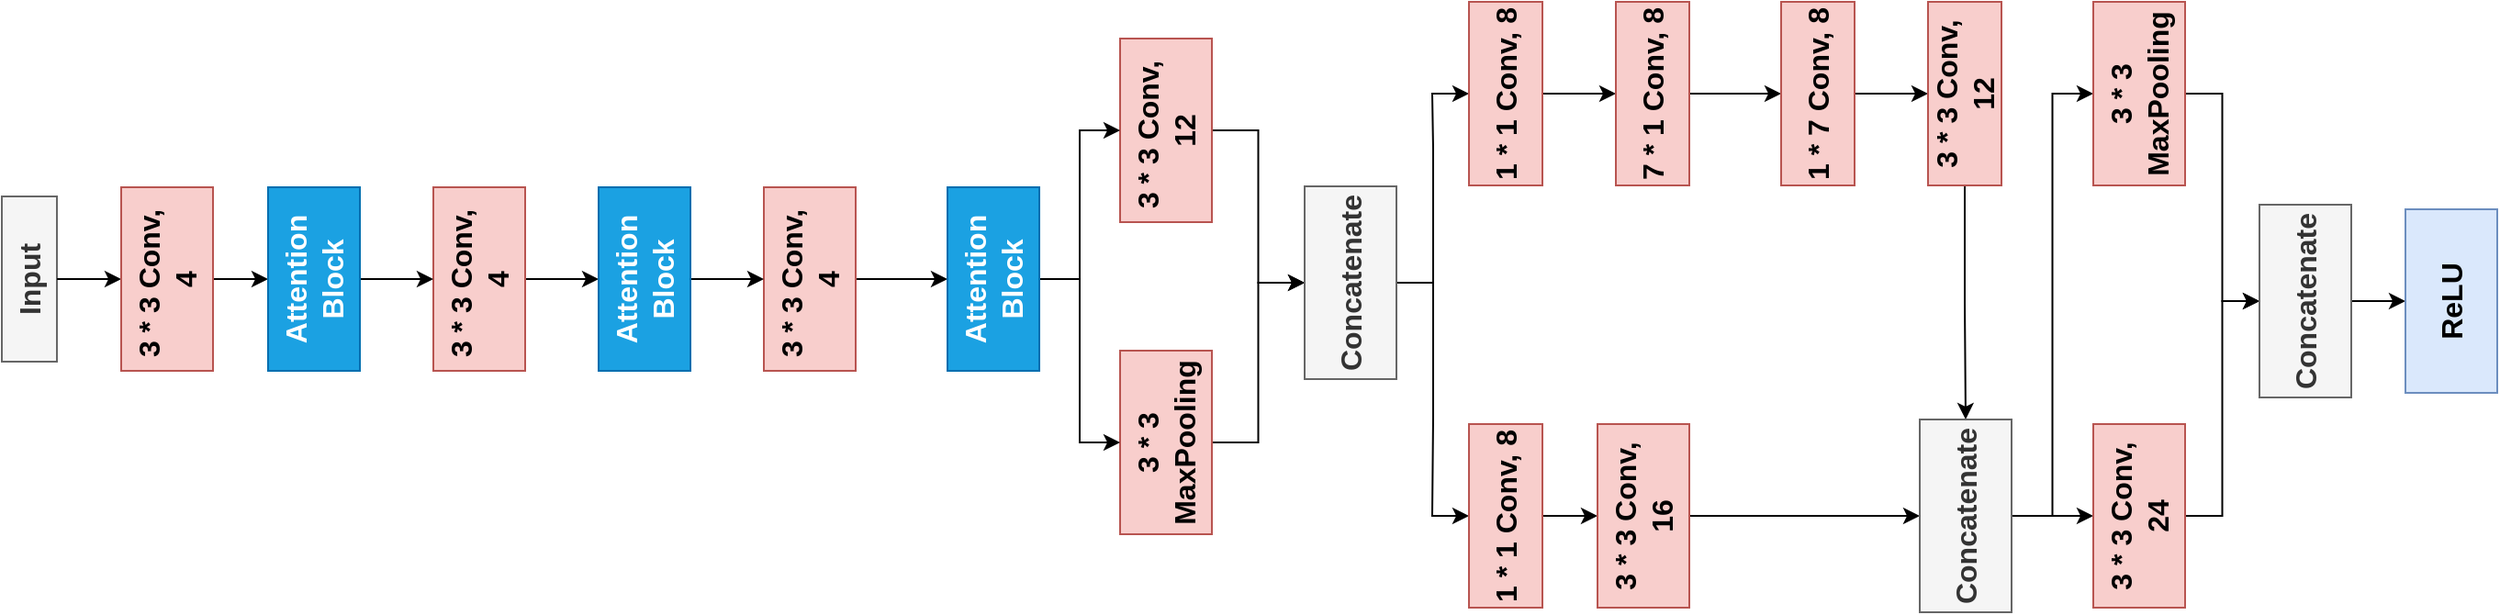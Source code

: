 <mxfile version="24.2.1" type="device">
  <diagram name="Page-1" id="DO6HC1Cg_AjithylnmHq">
    <mxGraphModel dx="1513" dy="753" grid="1" gridSize="10" guides="1" tooltips="1" connect="1" arrows="1" fold="1" page="1" pageScale="1" pageWidth="827" pageHeight="1169" math="0" shadow="0">
      <root>
        <mxCell id="0" />
        <mxCell id="1" parent="0" />
        <mxCell id="4pS2oESPn0pQ5O-UA64N-1" value="" style="group;rotation=-90;" parent="1" vertex="1" connectable="0">
          <mxGeometry x="138" y="60" width="332" height="1030" as="geometry" />
        </mxCell>
        <mxCell id="4pS2oESPn0pQ5O-UA64N-11" style="edgeStyle=orthogonalEdgeStyle;rounded=0;orthogonalLoop=1;jettySize=auto;html=1;exitX=0.5;exitY=1;exitDx=0;exitDy=0;entryX=0.5;entryY=0;entryDx=0;entryDy=0;" parent="4pS2oESPn0pQ5O-UA64N-1" source="4pS2oESPn0pQ5O-UA64N-12" target="4pS2oESPn0pQ5O-UA64N-17" edge="1">
          <mxGeometry relative="1" as="geometry" />
        </mxCell>
        <mxCell id="4pS2oESPn0pQ5O-UA64N-12" value="&lt;span style=&quot;font-size: 16px;&quot;&gt;&lt;b&gt;3 * 3 MaxPooling&lt;/b&gt;&lt;/span&gt;" style="rounded=0;whiteSpace=wrap;html=1;fillColor=#f8cecc;strokeColor=#b85450;rotation=-90;" parent="4pS2oESPn0pQ5O-UA64N-1" vertex="1">
          <mxGeometry x="-94" y="564" width="100" height="50" as="geometry" />
        </mxCell>
        <mxCell id="4pS2oESPn0pQ5O-UA64N-13" style="edgeStyle=orthogonalEdgeStyle;rounded=0;orthogonalLoop=1;jettySize=auto;html=1;exitX=0.5;exitY=1;exitDx=0;exitDy=0;entryX=0.5;entryY=0;entryDx=0;entryDy=0;" parent="4pS2oESPn0pQ5O-UA64N-1" source="4pS2oESPn0pQ5O-UA64N-14" target="4pS2oESPn0pQ5O-UA64N-17" edge="1">
          <mxGeometry relative="1" as="geometry" />
        </mxCell>
        <mxCell id="4pS2oESPn0pQ5O-UA64N-14" value="&lt;b&gt;&lt;font style=&quot;font-size: 16px;&quot;&gt;3 * 3 Conv,&amp;nbsp;&lt;/font&gt;&lt;/b&gt;&lt;div&gt;&lt;span style=&quot;font-size: 16px;&quot;&gt;&lt;b&gt;12&lt;/b&gt;&lt;/span&gt;&lt;/div&gt;" style="rounded=0;whiteSpace=wrap;html=1;fillColor=#f8cecc;strokeColor=#b85450;rotation=-90;" parent="4pS2oESPn0pQ5O-UA64N-1" vertex="1">
          <mxGeometry x="-94" y="394" width="100" height="50" as="geometry" />
        </mxCell>
        <mxCell id="4pS2oESPn0pQ5O-UA64N-15" style="edgeStyle=orthogonalEdgeStyle;rounded=0;orthogonalLoop=1;jettySize=auto;html=1;exitX=0.5;exitY=1;exitDx=0;exitDy=0;entryX=0.5;entryY=0;entryDx=0;entryDy=0;" parent="4pS2oESPn0pQ5O-UA64N-1" source="4pS2oESPn0pQ5O-UA64N-17" target="4pS2oESPn0pQ5O-UA64N-19" edge="1">
          <mxGeometry relative="1" as="geometry" />
        </mxCell>
        <mxCell id="4pS2oESPn0pQ5O-UA64N-16" style="edgeStyle=orthogonalEdgeStyle;rounded=0;orthogonalLoop=1;jettySize=auto;html=1;exitX=0.5;exitY=1;exitDx=0;exitDy=0;entryX=0.5;entryY=0;entryDx=0;entryDy=0;" parent="4pS2oESPn0pQ5O-UA64N-1" source="4pS2oESPn0pQ5O-UA64N-17" target="4pS2oESPn0pQ5O-UA64N-23" edge="1">
          <mxGeometry relative="1" as="geometry" />
        </mxCell>
        <mxCell id="4pS2oESPn0pQ5O-UA64N-17" value="&lt;span style=&quot;font-size: 16px;&quot;&gt;&lt;b&gt;Concatenate&lt;/b&gt;&lt;/span&gt;" style="rounded=0;whiteSpace=wrap;html=1;fillColor=#f5f5f5;strokeColor=#666666;fontColor=#333333;rotation=-90;" parent="4pS2oESPn0pQ5O-UA64N-1" vertex="1">
          <mxGeometry x="4" y="477" width="105" height="50" as="geometry" />
        </mxCell>
        <mxCell id="4pS2oESPn0pQ5O-UA64N-18" value="" style="edgeStyle=orthogonalEdgeStyle;rounded=0;orthogonalLoop=1;jettySize=auto;html=1;" parent="4pS2oESPn0pQ5O-UA64N-1" source="4pS2oESPn0pQ5O-UA64N-19" target="4pS2oESPn0pQ5O-UA64N-21" edge="1">
          <mxGeometry relative="1" as="geometry" />
        </mxCell>
        <mxCell id="4pS2oESPn0pQ5O-UA64N-19" value="&lt;span style=&quot;font-size: 16px;&quot;&gt;&lt;b&gt;1 * 1 Conv, 8&lt;/b&gt;&lt;/span&gt;" style="rounded=0;whiteSpace=wrap;html=1;fillColor=#f8cecc;strokeColor=#b85450;rotation=-90;" parent="4pS2oESPn0pQ5O-UA64N-1" vertex="1">
          <mxGeometry x="91" y="609" width="100" height="40" as="geometry" />
        </mxCell>
        <mxCell id="4pS2oESPn0pQ5O-UA64N-20" style="edgeStyle=orthogonalEdgeStyle;rounded=0;orthogonalLoop=1;jettySize=auto;html=1;exitX=0.5;exitY=1;exitDx=0;exitDy=0;entryX=0.5;entryY=0;entryDx=0;entryDy=0;" parent="4pS2oESPn0pQ5O-UA64N-1" source="4pS2oESPn0pQ5O-UA64N-21" target="4pS2oESPn0pQ5O-UA64N-32" edge="1">
          <mxGeometry relative="1" as="geometry" />
        </mxCell>
        <mxCell id="4pS2oESPn0pQ5O-UA64N-21" value="&lt;span style=&quot;font-size: 16px;&quot;&gt;&lt;b&gt;3 * 3 Conv, 16&lt;/b&gt;&lt;/span&gt;" style="rounded=0;whiteSpace=wrap;html=1;fillColor=#f8cecc;strokeColor=#b85450;rotation=-90;" parent="4pS2oESPn0pQ5O-UA64N-1" vertex="1">
          <mxGeometry x="166" y="604" width="100" height="50" as="geometry" />
        </mxCell>
        <mxCell id="4pS2oESPn0pQ5O-UA64N-22" value="" style="edgeStyle=orthogonalEdgeStyle;rounded=0;orthogonalLoop=1;jettySize=auto;html=1;" parent="4pS2oESPn0pQ5O-UA64N-1" source="4pS2oESPn0pQ5O-UA64N-23" target="4pS2oESPn0pQ5O-UA64N-25" edge="1">
          <mxGeometry relative="1" as="geometry" />
        </mxCell>
        <mxCell id="4pS2oESPn0pQ5O-UA64N-23" value="&lt;span style=&quot;font-size: 16px;&quot;&gt;&lt;b&gt;1 * 1 Conv, 8&lt;/b&gt;&lt;/span&gt;" style="rounded=0;whiteSpace=wrap;html=1;fillColor=#f8cecc;strokeColor=#b85450;rotation=-90;" parent="4pS2oESPn0pQ5O-UA64N-1" vertex="1">
          <mxGeometry x="91" y="379" width="100" height="40" as="geometry" />
        </mxCell>
        <mxCell id="4pS2oESPn0pQ5O-UA64N-24" value="" style="edgeStyle=orthogonalEdgeStyle;rounded=0;orthogonalLoop=1;jettySize=auto;html=1;" parent="4pS2oESPn0pQ5O-UA64N-1" source="4pS2oESPn0pQ5O-UA64N-25" target="4pS2oESPn0pQ5O-UA64N-27" edge="1">
          <mxGeometry relative="1" as="geometry" />
        </mxCell>
        <mxCell id="4pS2oESPn0pQ5O-UA64N-25" value="&lt;span style=&quot;font-size: 16px;&quot;&gt;&lt;b&gt;7 * 1 Conv, 8&lt;/b&gt;&lt;/span&gt;" style="rounded=0;whiteSpace=wrap;html=1;fillColor=#f8cecc;strokeColor=#b85450;rotation=-90;" parent="4pS2oESPn0pQ5O-UA64N-1" vertex="1">
          <mxGeometry x="171" y="379" width="100" height="40" as="geometry" />
        </mxCell>
        <mxCell id="4pS2oESPn0pQ5O-UA64N-26" value="" style="edgeStyle=orthogonalEdgeStyle;rounded=0;orthogonalLoop=1;jettySize=auto;html=1;" parent="4pS2oESPn0pQ5O-UA64N-1" source="4pS2oESPn0pQ5O-UA64N-27" target="4pS2oESPn0pQ5O-UA64N-29" edge="1">
          <mxGeometry relative="1" as="geometry" />
        </mxCell>
        <mxCell id="4pS2oESPn0pQ5O-UA64N-27" value="&lt;span style=&quot;font-size: 16px;&quot;&gt;&lt;b&gt;1 * 7 Conv, 8&lt;/b&gt;&lt;/span&gt;" style="rounded=0;whiteSpace=wrap;html=1;fillColor=#f8cecc;strokeColor=#b85450;rotation=-90;" parent="4pS2oESPn0pQ5O-UA64N-1" vertex="1">
          <mxGeometry x="261" y="379" width="100" height="40" as="geometry" />
        </mxCell>
        <mxCell id="4pS2oESPn0pQ5O-UA64N-28" style="edgeStyle=orthogonalEdgeStyle;rounded=0;orthogonalLoop=1;jettySize=auto;html=1;exitX=0;exitY=0.5;exitDx=0;exitDy=0;entryX=1;entryY=0.5;entryDx=0;entryDy=0;" parent="4pS2oESPn0pQ5O-UA64N-1" source="4pS2oESPn0pQ5O-UA64N-29" target="4pS2oESPn0pQ5O-UA64N-32" edge="1">
          <mxGeometry relative="1" as="geometry" />
        </mxCell>
        <mxCell id="4pS2oESPn0pQ5O-UA64N-29" value="&lt;span style=&quot;font-size: 16px;&quot;&gt;&lt;b&gt;3 * 3 Conv, 12&lt;/b&gt;&lt;/span&gt;" style="rounded=0;whiteSpace=wrap;html=1;fillColor=#f8cecc;strokeColor=#b85450;rotation=-90;" parent="4pS2oESPn0pQ5O-UA64N-1" vertex="1">
          <mxGeometry x="341" y="379" width="100" height="40" as="geometry" />
        </mxCell>
        <mxCell id="4pS2oESPn0pQ5O-UA64N-30" style="edgeStyle=orthogonalEdgeStyle;rounded=0;orthogonalLoop=1;jettySize=auto;html=1;exitX=0.5;exitY=1;exitDx=0;exitDy=0;entryX=0.5;entryY=0;entryDx=0;entryDy=0;" parent="4pS2oESPn0pQ5O-UA64N-1" source="4pS2oESPn0pQ5O-UA64N-32" target="4pS2oESPn0pQ5O-UA64N-36" edge="1">
          <mxGeometry relative="1" as="geometry" />
        </mxCell>
        <mxCell id="4pS2oESPn0pQ5O-UA64N-31" style="edgeStyle=orthogonalEdgeStyle;rounded=0;orthogonalLoop=1;jettySize=auto;html=1;exitX=0.5;exitY=1;exitDx=0;exitDy=0;entryX=0.5;entryY=0;entryDx=0;entryDy=0;" parent="4pS2oESPn0pQ5O-UA64N-1" source="4pS2oESPn0pQ5O-UA64N-32" target="4pS2oESPn0pQ5O-UA64N-34" edge="1">
          <mxGeometry relative="1" as="geometry" />
        </mxCell>
        <mxCell id="4pS2oESPn0pQ5O-UA64N-32" value="&lt;span style=&quot;font-size: 16px;&quot;&gt;&lt;b&gt;Concatenate&lt;/b&gt;&lt;/span&gt;" style="rounded=0;whiteSpace=wrap;html=1;fillColor=#f5f5f5;strokeColor=#666666;fontColor=#333333;rotation=-90;" parent="4pS2oESPn0pQ5O-UA64N-1" vertex="1">
          <mxGeometry x="339" y="604" width="105" height="50" as="geometry" />
        </mxCell>
        <mxCell id="4pS2oESPn0pQ5O-UA64N-33" style="edgeStyle=orthogonalEdgeStyle;rounded=0;orthogonalLoop=1;jettySize=auto;html=1;exitX=0.5;exitY=1;exitDx=0;exitDy=0;entryX=0.5;entryY=0;entryDx=0;entryDy=0;" parent="4pS2oESPn0pQ5O-UA64N-1" source="4pS2oESPn0pQ5O-UA64N-34" target="4pS2oESPn0pQ5O-UA64N-38" edge="1">
          <mxGeometry relative="1" as="geometry" />
        </mxCell>
        <mxCell id="4pS2oESPn0pQ5O-UA64N-34" value="&lt;span style=&quot;font-size: 16px;&quot;&gt;&lt;b&gt;3 * 3 Conv, 24&lt;/b&gt;&lt;/span&gt;" style="rounded=0;whiteSpace=wrap;html=1;fillColor=#f8cecc;strokeColor=#b85450;rotation=-90;" parent="4pS2oESPn0pQ5O-UA64N-1" vertex="1">
          <mxGeometry x="436" y="604" width="100" height="50" as="geometry" />
        </mxCell>
        <mxCell id="4pS2oESPn0pQ5O-UA64N-35" style="edgeStyle=orthogonalEdgeStyle;rounded=0;orthogonalLoop=1;jettySize=auto;html=1;exitX=0.5;exitY=1;exitDx=0;exitDy=0;entryX=0.5;entryY=0;entryDx=0;entryDy=0;" parent="4pS2oESPn0pQ5O-UA64N-1" source="4pS2oESPn0pQ5O-UA64N-36" target="4pS2oESPn0pQ5O-UA64N-38" edge="1">
          <mxGeometry relative="1" as="geometry">
            <mxPoint x="561" y="429" as="targetPoint" />
          </mxGeometry>
        </mxCell>
        <mxCell id="4pS2oESPn0pQ5O-UA64N-36" value="&lt;span style=&quot;font-size: 16px;&quot;&gt;&lt;b&gt;3 * 3 MaxPooling&lt;/b&gt;&lt;/span&gt;" style="rounded=0;whiteSpace=wrap;html=1;fillColor=#f8cecc;strokeColor=#b85450;rotation=-90;" parent="4pS2oESPn0pQ5O-UA64N-1" vertex="1">
          <mxGeometry x="436" y="374" width="100" height="50" as="geometry" />
        </mxCell>
        <mxCell id="4pS2oESPn0pQ5O-UA64N-37" value="" style="edgeStyle=orthogonalEdgeStyle;rounded=0;orthogonalLoop=1;jettySize=auto;html=1;" parent="4pS2oESPn0pQ5O-UA64N-1" source="4pS2oESPn0pQ5O-UA64N-38" target="4pS2oESPn0pQ5O-UA64N-39" edge="1">
          <mxGeometry relative="1" as="geometry" />
        </mxCell>
        <mxCell id="4pS2oESPn0pQ5O-UA64N-38" value="&lt;span style=&quot;font-size: 16px;&quot;&gt;&lt;b&gt;Concatenate&lt;/b&gt;&lt;/span&gt;" style="rounded=0;whiteSpace=wrap;html=1;fillColor=#f5f5f5;strokeColor=#666666;fontColor=#333333;rotation=-90;" parent="4pS2oESPn0pQ5O-UA64N-1" vertex="1">
          <mxGeometry x="524" y="487" width="105" height="50" as="geometry" />
        </mxCell>
        <mxCell id="4pS2oESPn0pQ5O-UA64N-39" value="&lt;span style=&quot;font-size: 16px;&quot;&gt;&lt;b&gt;ReLU&lt;/b&gt;&lt;/span&gt;" style="rounded=0;whiteSpace=wrap;html=1;fillColor=#dae8fc;strokeColor=#6c8ebf;rotation=-90;" parent="4pS2oESPn0pQ5O-UA64N-1" vertex="1">
          <mxGeometry x="606" y="487" width="100" height="50" as="geometry" />
        </mxCell>
        <mxCell id="4pS2oESPn0pQ5O-UA64N-3" value="&lt;b&gt;&lt;font style=&quot;font-size: 16px;&quot;&gt;Input&lt;/font&gt;&lt;/b&gt;" style="rounded=0;whiteSpace=wrap;html=1;fillColor=#f5f5f5;fontColor=#333333;strokeColor=#666666;rotation=-90;" parent="4pS2oESPn0pQ5O-UA64N-1" vertex="1">
          <mxGeometry x="-708" y="485" width="90" height="30" as="geometry" />
        </mxCell>
        <mxCell id="4pS2oESPn0pQ5O-UA64N-2" style="edgeStyle=orthogonalEdgeStyle;rounded=0;orthogonalLoop=1;jettySize=auto;html=1;exitX=0.5;exitY=1;exitDx=0;exitDy=0;entryX=0.5;entryY=0;entryDx=0;entryDy=0;fillColor=#f8cecc;strokeColor=#000000;" parent="4pS2oESPn0pQ5O-UA64N-1" source="4pS2oESPn0pQ5O-UA64N-3" target="4pS2oESPn0pQ5O-UA64N-5" edge="1">
          <mxGeometry relative="1" as="geometry" />
        </mxCell>
        <mxCell id="4pS2oESPn0pQ5O-UA64N-45" style="edgeStyle=orthogonalEdgeStyle;rounded=0;orthogonalLoop=1;jettySize=auto;html=1;exitX=0.5;exitY=1;exitDx=0;exitDy=0;entryX=0.5;entryY=0;entryDx=0;entryDy=0;" parent="4pS2oESPn0pQ5O-UA64N-1" source="4pS2oESPn0pQ5O-UA64N-5" target="4pS2oESPn0pQ5O-UA64N-41" edge="1">
          <mxGeometry relative="1" as="geometry" />
        </mxCell>
        <mxCell id="4pS2oESPn0pQ5O-UA64N-5" value="&lt;b&gt;&lt;font style=&quot;font-size: 16px;&quot;&gt;3 * 3 Conv,&amp;nbsp;&lt;/font&gt;&lt;/b&gt;&lt;div&gt;&lt;span style=&quot;font-size: 16px;&quot;&gt;&lt;b&gt;4&lt;/b&gt;&lt;/span&gt;&lt;/div&gt;" style="rounded=0;whiteSpace=wrap;html=1;fillColor=#f8cecc;strokeColor=#b85450;rotation=-90;" parent="4pS2oESPn0pQ5O-UA64N-1" vertex="1">
          <mxGeometry x="-638" y="475" width="100" height="50" as="geometry" />
        </mxCell>
        <mxCell id="4pS2oESPn0pQ5O-UA64N-47" style="edgeStyle=orthogonalEdgeStyle;rounded=0;orthogonalLoop=1;jettySize=auto;html=1;exitX=0.5;exitY=1;exitDx=0;exitDy=0;entryX=0.5;entryY=0;entryDx=0;entryDy=0;" parent="4pS2oESPn0pQ5O-UA64N-1" source="4pS2oESPn0pQ5O-UA64N-7" target="4pS2oESPn0pQ5O-UA64N-40" edge="1">
          <mxGeometry relative="1" as="geometry" />
        </mxCell>
        <mxCell id="4pS2oESPn0pQ5O-UA64N-7" value="&lt;b&gt;&lt;font style=&quot;font-size: 16px;&quot;&gt;3 * 3 Conv,&amp;nbsp;&lt;/font&gt;&lt;/b&gt;&lt;div&gt;&lt;span style=&quot;font-size: 16px;&quot;&gt;&lt;b&gt;4&lt;/b&gt;&lt;/span&gt;&lt;/div&gt;" style="rounded=0;whiteSpace=wrap;html=1;fillColor=#f8cecc;strokeColor=#b85450;rotation=-90;" parent="4pS2oESPn0pQ5O-UA64N-1" vertex="1">
          <mxGeometry x="-468" y="475" width="100" height="50" as="geometry" />
        </mxCell>
        <mxCell id="4pS2oESPn0pQ5O-UA64N-49" style="edgeStyle=orthogonalEdgeStyle;rounded=0;orthogonalLoop=1;jettySize=auto;html=1;exitX=0.5;exitY=1;exitDx=0;exitDy=0;entryX=0.5;entryY=0;entryDx=0;entryDy=0;" parent="4pS2oESPn0pQ5O-UA64N-1" source="4pS2oESPn0pQ5O-UA64N-10" target="4pS2oESPn0pQ5O-UA64N-42" edge="1">
          <mxGeometry relative="1" as="geometry" />
        </mxCell>
        <mxCell id="4pS2oESPn0pQ5O-UA64N-10" value="&lt;b&gt;&lt;font style=&quot;font-size: 16px;&quot;&gt;3 * 3 Conv,&amp;nbsp;&lt;/font&gt;&lt;/b&gt;&lt;div&gt;&lt;span style=&quot;font-size: 16px;&quot;&gt;&lt;b&gt;4&lt;/b&gt;&lt;/span&gt;&lt;/div&gt;" style="rounded=0;whiteSpace=wrap;html=1;fillColor=#f8cecc;strokeColor=#b85450;rotation=-90;" parent="4pS2oESPn0pQ5O-UA64N-1" vertex="1">
          <mxGeometry x="-288" y="475" width="100" height="50" as="geometry" />
        </mxCell>
        <mxCell id="4pS2oESPn0pQ5O-UA64N-48" style="edgeStyle=orthogonalEdgeStyle;rounded=0;orthogonalLoop=1;jettySize=auto;html=1;exitX=0.5;exitY=1;exitDx=0;exitDy=0;entryX=0.5;entryY=0;entryDx=0;entryDy=0;" parent="4pS2oESPn0pQ5O-UA64N-1" source="4pS2oESPn0pQ5O-UA64N-40" target="4pS2oESPn0pQ5O-UA64N-10" edge="1">
          <mxGeometry relative="1" as="geometry" />
        </mxCell>
        <mxCell id="4pS2oESPn0pQ5O-UA64N-40" value="&lt;span style=&quot;font-size: 16px;&quot;&gt;&lt;b&gt;Attention Block&lt;/b&gt;&lt;/span&gt;" style="rounded=0;whiteSpace=wrap;html=1;fillColor=#1ba1e2;strokeColor=#006EAF;rotation=-90;fontColor=#ffffff;" parent="4pS2oESPn0pQ5O-UA64N-1" vertex="1">
          <mxGeometry x="-378" y="475" width="100" height="50" as="geometry" />
        </mxCell>
        <mxCell id="4pS2oESPn0pQ5O-UA64N-46" style="edgeStyle=orthogonalEdgeStyle;rounded=0;orthogonalLoop=1;jettySize=auto;html=1;exitX=0.5;exitY=1;exitDx=0;exitDy=0;entryX=0.5;entryY=0;entryDx=0;entryDy=0;" parent="4pS2oESPn0pQ5O-UA64N-1" source="4pS2oESPn0pQ5O-UA64N-41" target="4pS2oESPn0pQ5O-UA64N-7" edge="1">
          <mxGeometry relative="1" as="geometry" />
        </mxCell>
        <mxCell id="4pS2oESPn0pQ5O-UA64N-41" value="&lt;span style=&quot;font-size: 16px;&quot;&gt;&lt;b&gt;Attention Block&lt;/b&gt;&lt;/span&gt;" style="rounded=0;whiteSpace=wrap;html=1;fillColor=#1ba1e2;strokeColor=#006EAF;rotation=-90;fontColor=#ffffff;" parent="4pS2oESPn0pQ5O-UA64N-1" vertex="1">
          <mxGeometry x="-558" y="475" width="100" height="50" as="geometry" />
        </mxCell>
        <mxCell id="4pS2oESPn0pQ5O-UA64N-50" style="edgeStyle=orthogonalEdgeStyle;rounded=0;orthogonalLoop=1;jettySize=auto;html=1;exitX=0.5;exitY=1;exitDx=0;exitDy=0;entryX=0.5;entryY=0;entryDx=0;entryDy=0;" parent="4pS2oESPn0pQ5O-UA64N-1" source="4pS2oESPn0pQ5O-UA64N-42" target="4pS2oESPn0pQ5O-UA64N-14" edge="1">
          <mxGeometry relative="1" as="geometry" />
        </mxCell>
        <mxCell id="4pS2oESPn0pQ5O-UA64N-51" style="edgeStyle=orthogonalEdgeStyle;rounded=0;orthogonalLoop=1;jettySize=auto;html=1;exitX=0.5;exitY=1;exitDx=0;exitDy=0;" parent="4pS2oESPn0pQ5O-UA64N-1" source="4pS2oESPn0pQ5O-UA64N-42" target="4pS2oESPn0pQ5O-UA64N-12" edge="1">
          <mxGeometry relative="1" as="geometry" />
        </mxCell>
        <mxCell id="4pS2oESPn0pQ5O-UA64N-42" value="&lt;span style=&quot;font-size: 16px;&quot;&gt;&lt;b&gt;Attention Block&lt;/b&gt;&lt;/span&gt;" style="rounded=0;whiteSpace=wrap;html=1;fillColor=#1ba1e2;strokeColor=#006EAF;rotation=-90;fontColor=#ffffff;" parent="4pS2oESPn0pQ5O-UA64N-1" vertex="1">
          <mxGeometry x="-188" y="475" width="100" height="50" as="geometry" />
        </mxCell>
      </root>
    </mxGraphModel>
  </diagram>
</mxfile>
